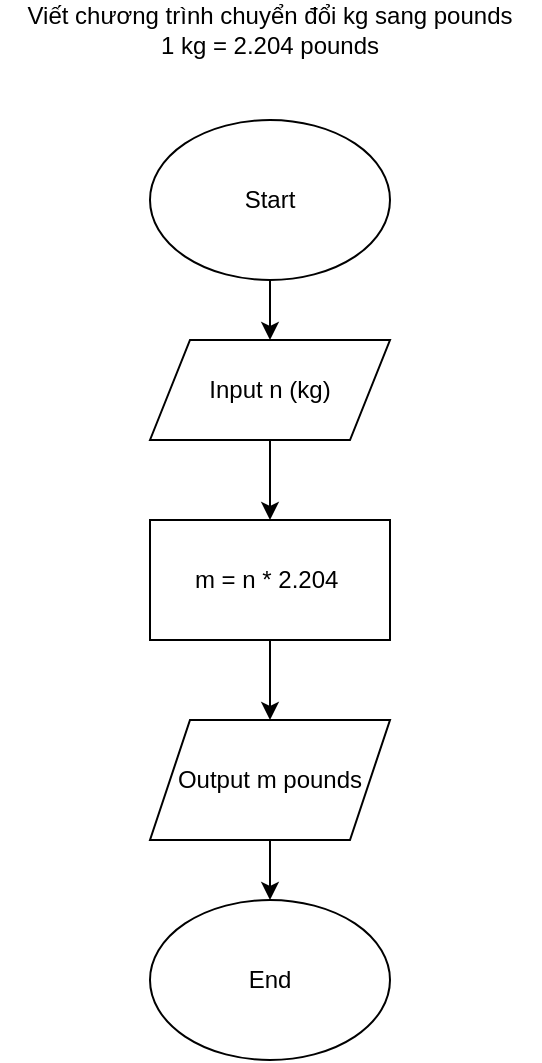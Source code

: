 <mxfile version="16.6.2" type="device"><diagram id="uWrFZJeJz-SVFk3hfw7a" name="Page-1"><mxGraphModel dx="1038" dy="579" grid="1" gridSize="10" guides="1" tooltips="1" connect="1" arrows="1" fold="1" page="1" pageScale="1" pageWidth="827" pageHeight="1169" math="0" shadow="0"><root><mxCell id="0"/><mxCell id="1" parent="0"/><mxCell id="sxartxa-53ERad_pdzEb-1" value="Viết chương trình chuyển đổi kg sang pounds&lt;br&gt;1 kg = 2.204 pounds" style="text;html=1;strokeColor=none;fillColor=none;align=center;verticalAlign=middle;whiteSpace=wrap;rounded=0;" vertex="1" parent="1"><mxGeometry x="265" width="270" height="30" as="geometry"/></mxCell><mxCell id="sxartxa-53ERad_pdzEb-2" value="Start" style="ellipse;whiteSpace=wrap;html=1;" vertex="1" parent="1"><mxGeometry x="340" y="60" width="120" height="80" as="geometry"/></mxCell><mxCell id="sxartxa-53ERad_pdzEb-3" value="Input n (kg)" style="shape=parallelogram;perimeter=parallelogramPerimeter;whiteSpace=wrap;html=1;fixedSize=1;" vertex="1" parent="1"><mxGeometry x="340" y="170" width="120" height="50" as="geometry"/></mxCell><mxCell id="sxartxa-53ERad_pdzEb-4" value="m = n * 2.204&amp;nbsp;" style="rounded=0;whiteSpace=wrap;html=1;" vertex="1" parent="1"><mxGeometry x="340" y="260" width="120" height="60" as="geometry"/></mxCell><mxCell id="sxartxa-53ERad_pdzEb-5" value="Output m pounds" style="shape=parallelogram;perimeter=parallelogramPerimeter;whiteSpace=wrap;html=1;fixedSize=1;" vertex="1" parent="1"><mxGeometry x="340" y="360" width="120" height="60" as="geometry"/></mxCell><mxCell id="sxartxa-53ERad_pdzEb-6" value="End" style="ellipse;whiteSpace=wrap;html=1;" vertex="1" parent="1"><mxGeometry x="340" y="450" width="120" height="80" as="geometry"/></mxCell><mxCell id="sxartxa-53ERad_pdzEb-7" value="" style="endArrow=classic;html=1;rounded=0;" edge="1" parent="1" target="sxartxa-53ERad_pdzEb-5"><mxGeometry width="50" height="50" relative="1" as="geometry"><mxPoint x="400" y="320" as="sourcePoint"/><mxPoint x="400" y="220" as="targetPoint"/></mxGeometry></mxCell><mxCell id="sxartxa-53ERad_pdzEb-8" value="" style="endArrow=classic;html=1;rounded=0;exitX=0.5;exitY=1;exitDx=0;exitDy=0;" edge="1" parent="1" source="sxartxa-53ERad_pdzEb-5" target="sxartxa-53ERad_pdzEb-6"><mxGeometry width="50" height="50" relative="1" as="geometry"><mxPoint x="410" y="330" as="sourcePoint"/><mxPoint x="403.75" y="380" as="targetPoint"/></mxGeometry></mxCell><mxCell id="sxartxa-53ERad_pdzEb-9" value="" style="endArrow=classic;html=1;rounded=0;exitX=0.5;exitY=1;exitDx=0;exitDy=0;" edge="1" parent="1" source="sxartxa-53ERad_pdzEb-3" target="sxartxa-53ERad_pdzEb-4"><mxGeometry width="50" height="50" relative="1" as="geometry"><mxPoint x="420" y="340" as="sourcePoint"/><mxPoint x="413.75" y="390" as="targetPoint"/></mxGeometry></mxCell><mxCell id="sxartxa-53ERad_pdzEb-10" value="" style="endArrow=classic;html=1;rounded=0;exitX=0.5;exitY=1;exitDx=0;exitDy=0;" edge="1" parent="1" source="sxartxa-53ERad_pdzEb-2" target="sxartxa-53ERad_pdzEb-3"><mxGeometry width="50" height="50" relative="1" as="geometry"><mxPoint x="410" y="210" as="sourcePoint"/><mxPoint x="410" y="270" as="targetPoint"/></mxGeometry></mxCell></root></mxGraphModel></diagram></mxfile>